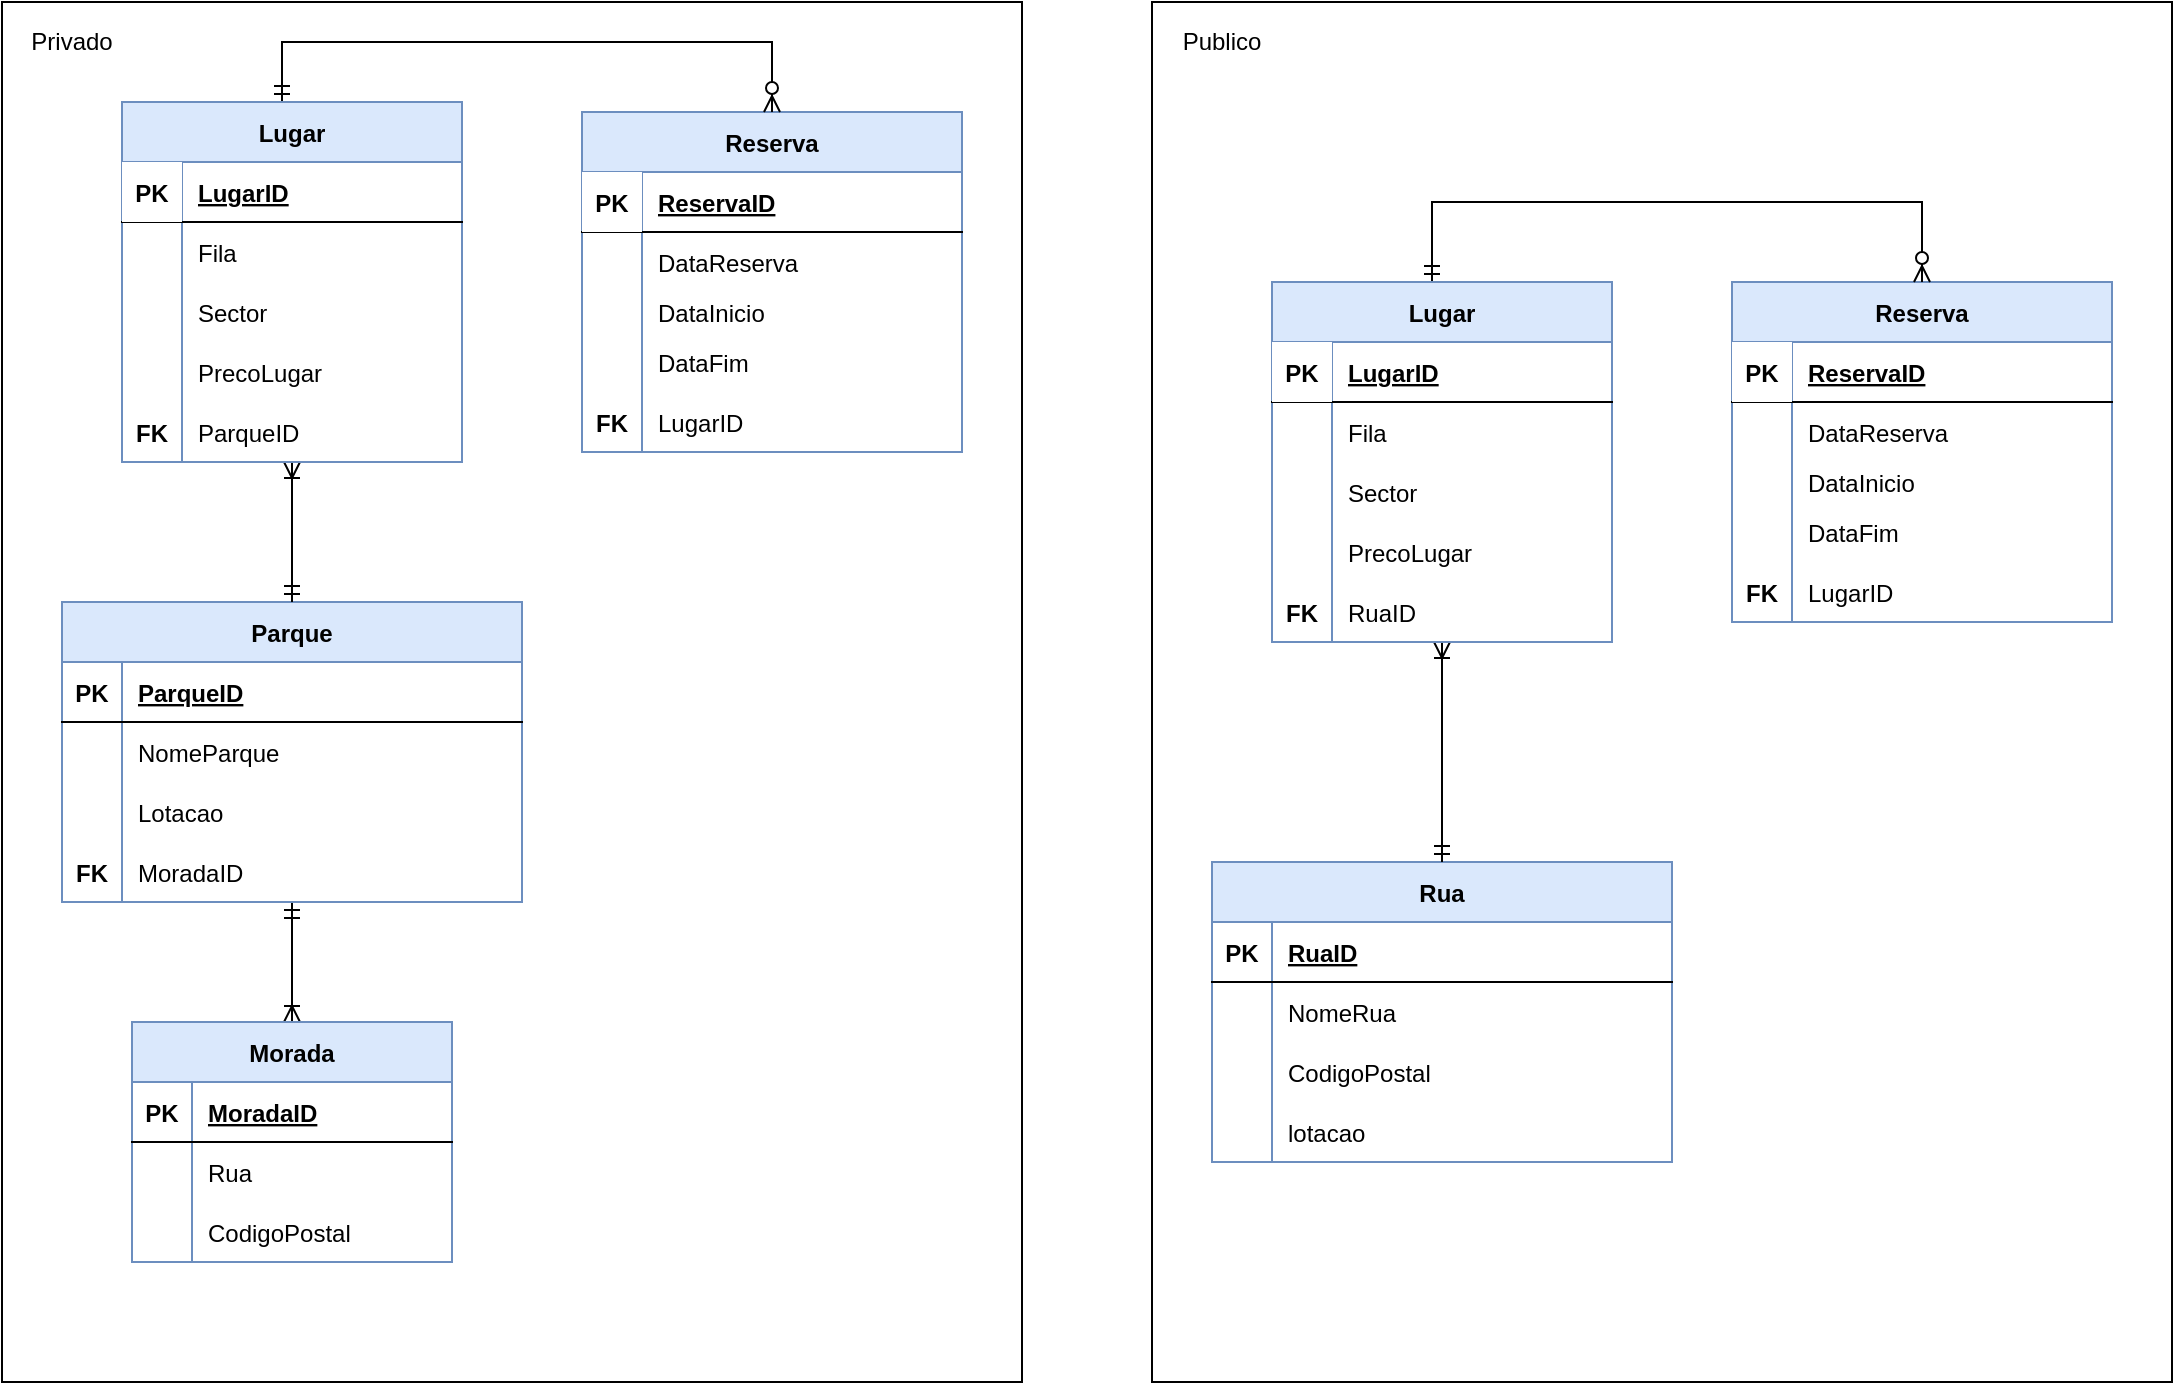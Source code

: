<mxfile version="13.9.9" type="device"><diagram id="R2lEEEUBdFMjLlhIrx00" name="Page-1"><mxGraphModel dx="1280" dy="803" grid="1" gridSize="10" guides="1" tooltips="1" connect="1" arrows="1" fold="1" page="1" pageScale="1" pageWidth="1169" pageHeight="827" math="0" shadow="0" extFonts="Permanent Marker^https://fonts.googleapis.com/css?family=Permanent+Marker"><root><mxCell id="0"/><mxCell id="1" parent="0"/><mxCell id="iZDHqDRmf-v7qkwmrPRp-1" value="" style="rounded=0;whiteSpace=wrap;html=1;" vertex="1" parent="1"><mxGeometry x="10" y="10" width="510" height="690" as="geometry"/></mxCell><mxCell id="C-vyLk0tnHw3VtMMgP7b-2" value="Reserva" style="shape=table;startSize=30;container=1;collapsible=1;childLayout=tableLayout;fixedRows=1;rowLines=0;fontStyle=1;align=center;resizeLast=1;fillColor=#dae8fc;strokeColor=#6c8ebf;" parent="1" vertex="1"><mxGeometry x="300" y="65" width="190.0" height="170" as="geometry"/></mxCell><mxCell id="C-vyLk0tnHw3VtMMgP7b-3" value="" style="shape=partialRectangle;collapsible=0;dropTarget=0;pointerEvents=0;fillColor=none;points=[[0,0.5],[1,0.5]];portConstraint=eastwest;top=0;left=0;right=0;bottom=1;" parent="C-vyLk0tnHw3VtMMgP7b-2" vertex="1"><mxGeometry y="30" width="190.0" height="30" as="geometry"/></mxCell><mxCell id="C-vyLk0tnHw3VtMMgP7b-4" value="PK" style="shape=partialRectangle;overflow=hidden;connectable=0;top=0;left=0;bottom=0;right=0;fontStyle=1;" parent="C-vyLk0tnHw3VtMMgP7b-3" vertex="1"><mxGeometry width="30" height="30" as="geometry"/></mxCell><mxCell id="C-vyLk0tnHw3VtMMgP7b-5" value="ReservaID" style="shape=partialRectangle;overflow=hidden;connectable=0;fillColor=none;top=0;left=0;bottom=0;right=0;align=left;spacingLeft=6;fontStyle=5;" parent="C-vyLk0tnHw3VtMMgP7b-3" vertex="1"><mxGeometry x="30" width="160.0" height="30" as="geometry"/></mxCell><mxCell id="5DGqNaXaLJVmH2-DQKQj-67" value="" style="shape=partialRectangle;collapsible=0;dropTarget=0;pointerEvents=0;fillColor=none;top=0;left=0;bottom=0;right=0;points=[[0,0.5],[1,0.5]];portConstraint=eastwest;" parent="C-vyLk0tnHw3VtMMgP7b-2" vertex="1"><mxGeometry y="60" width="190.0" height="30" as="geometry"/></mxCell><mxCell id="5DGqNaXaLJVmH2-DQKQj-68" value="" style="shape=partialRectangle;connectable=0;fillColor=none;top=0;left=0;bottom=0;right=0;editable=1;overflow=hidden;" parent="5DGqNaXaLJVmH2-DQKQj-67" vertex="1"><mxGeometry width="30" height="30" as="geometry"/></mxCell><mxCell id="5DGqNaXaLJVmH2-DQKQj-69" value="DataReserva" style="shape=partialRectangle;connectable=0;fillColor=none;top=0;left=0;bottom=0;right=0;align=left;spacingLeft=6;overflow=hidden;" parent="5DGqNaXaLJVmH2-DQKQj-67" vertex="1"><mxGeometry x="30" width="160.0" height="30" as="geometry"/></mxCell><mxCell id="X6rjlb1_xEV-pPNUzTjB-77" value="" style="shape=partialRectangle;collapsible=0;dropTarget=0;pointerEvents=0;fillColor=none;top=0;left=0;bottom=0;right=0;points=[[0,0.5],[1,0.5]];portConstraint=eastwest;" parent="C-vyLk0tnHw3VtMMgP7b-2" vertex="1"><mxGeometry y="90" width="190.0" height="20" as="geometry"/></mxCell><mxCell id="X6rjlb1_xEV-pPNUzTjB-78" value="" style="shape=partialRectangle;connectable=0;fillColor=none;top=0;left=0;bottom=0;right=0;editable=1;overflow=hidden;" parent="X6rjlb1_xEV-pPNUzTjB-77" vertex="1"><mxGeometry width="30" height="20" as="geometry"/></mxCell><mxCell id="X6rjlb1_xEV-pPNUzTjB-79" value="DataInicio" style="shape=partialRectangle;connectable=0;fillColor=none;top=0;left=0;bottom=0;right=0;align=left;spacingLeft=6;overflow=hidden;" parent="X6rjlb1_xEV-pPNUzTjB-77" vertex="1"><mxGeometry x="30" width="160.0" height="20" as="geometry"/></mxCell><mxCell id="5DGqNaXaLJVmH2-DQKQj-35" value="" style="shape=partialRectangle;collapsible=0;dropTarget=0;pointerEvents=0;fillColor=none;top=0;left=0;bottom=0;right=0;points=[[0,0.5],[1,0.5]];portConstraint=eastwest;" parent="C-vyLk0tnHw3VtMMgP7b-2" vertex="1"><mxGeometry y="110" width="190.0" height="30" as="geometry"/></mxCell><mxCell id="5DGqNaXaLJVmH2-DQKQj-36" value="" style="shape=partialRectangle;connectable=0;fillColor=none;top=0;left=0;bottom=0;right=0;editable=1;overflow=hidden;" parent="5DGqNaXaLJVmH2-DQKQj-35" vertex="1"><mxGeometry width="30" height="30" as="geometry"/></mxCell><mxCell id="5DGqNaXaLJVmH2-DQKQj-37" value="DataFim" style="shape=partialRectangle;connectable=0;fillColor=none;top=0;left=0;bottom=0;right=0;align=left;spacingLeft=6;overflow=hidden;" parent="5DGqNaXaLJVmH2-DQKQj-35" vertex="1"><mxGeometry x="30" width="160.0" height="30" as="geometry"/></mxCell><mxCell id="X6rjlb1_xEV-pPNUzTjB-43" value="" style="shape=partialRectangle;collapsible=0;dropTarget=0;pointerEvents=0;fillColor=none;top=0;left=0;bottom=0;right=0;points=[[0,0.5],[1,0.5]];portConstraint=eastwest;" parent="C-vyLk0tnHw3VtMMgP7b-2" vertex="1"><mxGeometry y="140" width="190.0" height="30" as="geometry"/></mxCell><mxCell id="X6rjlb1_xEV-pPNUzTjB-44" value="FK" style="shape=partialRectangle;connectable=0;fillColor=none;top=0;left=0;bottom=0;right=0;fontStyle=1;overflow=hidden;" parent="X6rjlb1_xEV-pPNUzTjB-43" vertex="1"><mxGeometry width="30" height="30" as="geometry"/></mxCell><mxCell id="X6rjlb1_xEV-pPNUzTjB-45" value="LugarID" style="shape=partialRectangle;connectable=0;fillColor=none;top=0;left=0;bottom=0;right=0;align=left;spacingLeft=6;fontStyle=0;overflow=hidden;" parent="X6rjlb1_xEV-pPNUzTjB-43" vertex="1"><mxGeometry x="30" width="160.0" height="30" as="geometry"/></mxCell><mxCell id="RGVCDFlwUpY9LDRMcrIo-4" style="edgeStyle=orthogonalEdgeStyle;rounded=0;orthogonalLoop=1;jettySize=auto;html=1;startArrow=ERmandOne;startFill=0;endArrow=ERoneToMany;endFill=0;" parent="1" source="C-vyLk0tnHw3VtMMgP7b-13" target="eAo-pjNL4jUqpqGXnx3b-1" edge="1"><mxGeometry relative="1" as="geometry"/></mxCell><mxCell id="C-vyLk0tnHw3VtMMgP7b-13" value="Parque" style="shape=table;startSize=30;container=1;collapsible=1;childLayout=tableLayout;fixedRows=1;rowLines=0;fontStyle=1;align=center;resizeLast=1;fillColor=#dae8fc;strokeColor=#6c8ebf;" parent="1" vertex="1"><mxGeometry x="40" y="310" width="230" height="150" as="geometry"/></mxCell><mxCell id="C-vyLk0tnHw3VtMMgP7b-14" value="" style="shape=partialRectangle;collapsible=0;dropTarget=0;pointerEvents=0;fillColor=none;points=[[0,0.5],[1,0.5]];portConstraint=eastwest;top=0;left=0;right=0;bottom=1;" parent="C-vyLk0tnHw3VtMMgP7b-13" vertex="1"><mxGeometry y="30" width="230" height="30" as="geometry"/></mxCell><mxCell id="C-vyLk0tnHw3VtMMgP7b-15" value="PK" style="shape=partialRectangle;overflow=hidden;connectable=0;fillColor=none;top=0;left=0;bottom=0;right=0;fontStyle=1;" parent="C-vyLk0tnHw3VtMMgP7b-14" vertex="1"><mxGeometry width="30" height="30" as="geometry"/></mxCell><mxCell id="C-vyLk0tnHw3VtMMgP7b-16" value="ParqueID" style="shape=partialRectangle;overflow=hidden;connectable=0;fillColor=none;top=0;left=0;bottom=0;right=0;align=left;spacingLeft=6;fontStyle=5;" parent="C-vyLk0tnHw3VtMMgP7b-14" vertex="1"><mxGeometry x="30" width="200" height="30" as="geometry"/></mxCell><mxCell id="5DGqNaXaLJVmH2-DQKQj-21" value="" style="shape=partialRectangle;collapsible=0;dropTarget=0;pointerEvents=0;fillColor=none;top=0;left=0;bottom=0;right=0;points=[[0,0.5],[1,0.5]];portConstraint=eastwest;" parent="C-vyLk0tnHw3VtMMgP7b-13" vertex="1"><mxGeometry y="60" width="230" height="30" as="geometry"/></mxCell><mxCell id="5DGqNaXaLJVmH2-DQKQj-22" value="" style="shape=partialRectangle;connectable=0;fillColor=none;top=0;left=0;bottom=0;right=0;editable=1;overflow=hidden;" parent="5DGqNaXaLJVmH2-DQKQj-21" vertex="1"><mxGeometry width="30" height="30" as="geometry"/></mxCell><mxCell id="5DGqNaXaLJVmH2-DQKQj-23" value="NomeParque" style="shape=partialRectangle;connectable=0;fillColor=none;top=0;left=0;bottom=0;right=0;align=left;spacingLeft=6;overflow=hidden;" parent="5DGqNaXaLJVmH2-DQKQj-21" vertex="1"><mxGeometry x="30" width="200" height="30" as="geometry"/></mxCell><mxCell id="5DGqNaXaLJVmH2-DQKQj-93" value="" style="shape=partialRectangle;collapsible=0;dropTarget=0;pointerEvents=0;fillColor=none;top=0;left=0;bottom=0;right=0;points=[[0,0.5],[1,0.5]];portConstraint=eastwest;" parent="C-vyLk0tnHw3VtMMgP7b-13" vertex="1"><mxGeometry y="90" width="230" height="30" as="geometry"/></mxCell><mxCell id="5DGqNaXaLJVmH2-DQKQj-94" value="" style="shape=partialRectangle;connectable=0;fillColor=none;top=0;left=0;bottom=0;right=0;fontStyle=1;overflow=hidden;" parent="5DGqNaXaLJVmH2-DQKQj-93" vertex="1"><mxGeometry width="30" height="30" as="geometry"/></mxCell><mxCell id="5DGqNaXaLJVmH2-DQKQj-95" value="Lotacao" style="shape=partialRectangle;connectable=0;fillColor=none;top=0;left=0;bottom=0;right=0;align=left;spacingLeft=6;fontStyle=0;overflow=hidden;" parent="5DGqNaXaLJVmH2-DQKQj-93" vertex="1"><mxGeometry x="30" width="200" height="30" as="geometry"/></mxCell><mxCell id="5DGqNaXaLJVmH2-DQKQj-15" value="" style="shape=partialRectangle;collapsible=0;dropTarget=0;pointerEvents=0;fillColor=none;top=0;left=0;bottom=0;right=0;points=[[0,0.5],[1,0.5]];portConstraint=eastwest;" parent="C-vyLk0tnHw3VtMMgP7b-13" vertex="1"><mxGeometry y="120" width="230" height="30" as="geometry"/></mxCell><mxCell id="5DGqNaXaLJVmH2-DQKQj-16" value="FK" style="shape=partialRectangle;connectable=0;fillColor=none;top=0;left=0;bottom=0;right=0;fontStyle=1;overflow=hidden;" parent="5DGqNaXaLJVmH2-DQKQj-15" vertex="1"><mxGeometry width="30" height="30" as="geometry"/></mxCell><mxCell id="5DGqNaXaLJVmH2-DQKQj-17" value="MoradaID" style="shape=partialRectangle;connectable=0;fillColor=none;top=0;left=0;bottom=0;right=0;align=left;spacingLeft=6;fontStyle=0;overflow=hidden;" parent="5DGqNaXaLJVmH2-DQKQj-15" vertex="1"><mxGeometry x="30" width="200" height="30" as="geometry"/></mxCell><mxCell id="RGVCDFlwUpY9LDRMcrIo-1" style="edgeStyle=orthogonalEdgeStyle;rounded=0;orthogonalLoop=1;jettySize=auto;html=1;startArrow=ERoneToMany;startFill=0;endArrow=ERmandOne;endFill=0;" parent="1" source="C-vyLk0tnHw3VtMMgP7b-23" target="C-vyLk0tnHw3VtMMgP7b-13" edge="1"><mxGeometry relative="1" as="geometry"/></mxCell><mxCell id="RGVCDFlwUpY9LDRMcrIo-18" style="edgeStyle=orthogonalEdgeStyle;rounded=0;orthogonalLoop=1;jettySize=auto;html=1;entryX=0.5;entryY=0;entryDx=0;entryDy=0;startArrow=ERmandOne;startFill=0;endArrow=ERzeroToMany;endFill=1;" parent="1" source="C-vyLk0tnHw3VtMMgP7b-23" target="C-vyLk0tnHw3VtMMgP7b-2" edge="1"><mxGeometry relative="1" as="geometry"><Array as="points"><mxPoint x="150" y="30"/><mxPoint x="395" y="30"/></Array></mxGeometry></mxCell><mxCell id="C-vyLk0tnHw3VtMMgP7b-23" value="Lugar" style="shape=table;startSize=30;container=1;collapsible=1;childLayout=tableLayout;fixedRows=1;rowLines=0;fontStyle=1;align=center;resizeLast=1;fillColor=#dae8fc;strokeColor=#6c8ebf;" parent="1" vertex="1"><mxGeometry x="70" y="60" width="170" height="180" as="geometry"/></mxCell><mxCell id="C-vyLk0tnHw3VtMMgP7b-24" value="" style="shape=partialRectangle;collapsible=0;dropTarget=0;pointerEvents=0;fillColor=none;points=[[0,0.5],[1,0.5]];portConstraint=eastwest;top=0;left=0;right=0;bottom=1;" parent="C-vyLk0tnHw3VtMMgP7b-23" vertex="1"><mxGeometry y="30" width="170" height="30" as="geometry"/></mxCell><mxCell id="C-vyLk0tnHw3VtMMgP7b-25" value="PK" style="shape=partialRectangle;overflow=hidden;connectable=0;top=0;left=0;bottom=0;right=0;fontStyle=1;" parent="C-vyLk0tnHw3VtMMgP7b-24" vertex="1"><mxGeometry width="30" height="30" as="geometry"/></mxCell><mxCell id="C-vyLk0tnHw3VtMMgP7b-26" value="LugarID" style="shape=partialRectangle;overflow=hidden;connectable=0;fillColor=none;top=0;left=0;bottom=0;right=0;align=left;spacingLeft=6;fontStyle=5;" parent="C-vyLk0tnHw3VtMMgP7b-24" vertex="1"><mxGeometry x="30" width="140" height="30" as="geometry"/></mxCell><mxCell id="C-vyLk0tnHw3VtMMgP7b-27" value="" style="shape=partialRectangle;collapsible=0;dropTarget=0;pointerEvents=0;fillColor=none;points=[[0,0.5],[1,0.5]];portConstraint=eastwest;top=0;left=0;right=0;bottom=0;" parent="C-vyLk0tnHw3VtMMgP7b-23" vertex="1"><mxGeometry y="60" width="170" height="30" as="geometry"/></mxCell><mxCell id="C-vyLk0tnHw3VtMMgP7b-28" value="" style="shape=partialRectangle;overflow=hidden;connectable=0;fillColor=none;top=0;left=0;bottom=0;right=0;" parent="C-vyLk0tnHw3VtMMgP7b-27" vertex="1"><mxGeometry width="30" height="30" as="geometry"/></mxCell><mxCell id="C-vyLk0tnHw3VtMMgP7b-29" value="Fila" style="shape=partialRectangle;overflow=hidden;connectable=0;fillColor=none;top=0;left=0;bottom=0;right=0;align=left;spacingLeft=6;" parent="C-vyLk0tnHw3VtMMgP7b-27" vertex="1"><mxGeometry x="30" width="140" height="30" as="geometry"/></mxCell><mxCell id="ItJQU1JmfkR8kFIghyEQ-9" value="" style="shape=partialRectangle;collapsible=0;dropTarget=0;pointerEvents=0;fillColor=none;top=0;left=0;bottom=0;right=0;points=[[0,0.5],[1,0.5]];portConstraint=eastwest;" parent="C-vyLk0tnHw3VtMMgP7b-23" vertex="1"><mxGeometry y="90" width="170" height="30" as="geometry"/></mxCell><mxCell id="ItJQU1JmfkR8kFIghyEQ-10" value="" style="shape=partialRectangle;connectable=0;fillColor=none;top=0;left=0;bottom=0;right=0;editable=1;overflow=hidden;" parent="ItJQU1JmfkR8kFIghyEQ-9" vertex="1"><mxGeometry width="30" height="30" as="geometry"/></mxCell><mxCell id="ItJQU1JmfkR8kFIghyEQ-11" value="Sector" style="shape=partialRectangle;connectable=0;fillColor=none;top=0;left=0;bottom=0;right=0;align=left;spacingLeft=6;overflow=hidden;" parent="ItJQU1JmfkR8kFIghyEQ-9" vertex="1"><mxGeometry x="30" width="140" height="30" as="geometry"/></mxCell><mxCell id="ItJQU1JmfkR8kFIghyEQ-36" value="" style="shape=partialRectangle;collapsible=0;dropTarget=0;pointerEvents=0;fillColor=none;top=0;left=0;bottom=0;right=0;points=[[0,0.5],[1,0.5]];portConstraint=eastwest;" parent="C-vyLk0tnHw3VtMMgP7b-23" vertex="1"><mxGeometry y="120" width="170" height="30" as="geometry"/></mxCell><mxCell id="ItJQU1JmfkR8kFIghyEQ-37" value="" style="shape=partialRectangle;connectable=0;fillColor=none;top=0;left=0;bottom=0;right=0;editable=1;overflow=hidden;" parent="ItJQU1JmfkR8kFIghyEQ-36" vertex="1"><mxGeometry width="30" height="30" as="geometry"/></mxCell><mxCell id="ItJQU1JmfkR8kFIghyEQ-38" value="PrecoLugar" style="shape=partialRectangle;connectable=0;fillColor=none;top=0;left=0;bottom=0;right=0;align=left;spacingLeft=6;overflow=hidden;" parent="ItJQU1JmfkR8kFIghyEQ-36" vertex="1"><mxGeometry x="30" width="140" height="30" as="geometry"/></mxCell><mxCell id="X6rjlb1_xEV-pPNUzTjB-40" value="" style="shape=partialRectangle;collapsible=0;dropTarget=0;pointerEvents=0;fillColor=none;top=0;left=0;bottom=0;right=0;points=[[0,0.5],[1,0.5]];portConstraint=eastwest;" parent="C-vyLk0tnHw3VtMMgP7b-23" vertex="1"><mxGeometry y="150" width="170" height="30" as="geometry"/></mxCell><mxCell id="X6rjlb1_xEV-pPNUzTjB-41" value="FK" style="shape=partialRectangle;connectable=0;fillColor=none;top=0;left=0;bottom=0;right=0;fontStyle=1;overflow=hidden;" parent="X6rjlb1_xEV-pPNUzTjB-40" vertex="1"><mxGeometry width="30" height="30" as="geometry"/></mxCell><mxCell id="X6rjlb1_xEV-pPNUzTjB-42" value="ParqueID" style="shape=partialRectangle;connectable=0;fillColor=none;top=0;left=0;bottom=0;right=0;align=left;spacingLeft=6;fontStyle=0;overflow=hidden;" parent="X6rjlb1_xEV-pPNUzTjB-40" vertex="1"><mxGeometry x="30" width="140" height="30" as="geometry"/></mxCell><mxCell id="eAo-pjNL4jUqpqGXnx3b-1" value="Morada" style="shape=table;startSize=30;container=1;collapsible=1;childLayout=tableLayout;fixedRows=1;rowLines=0;fontStyle=1;align=center;resizeLast=1;fillColor=#dae8fc;strokeColor=#6c8ebf;" parent="1" vertex="1"><mxGeometry x="75" y="520" width="160" height="120" as="geometry"/></mxCell><mxCell id="eAo-pjNL4jUqpqGXnx3b-2" value="" style="shape=partialRectangle;collapsible=0;dropTarget=0;pointerEvents=0;fillColor=none;points=[[0,0.5],[1,0.5]];portConstraint=eastwest;top=0;left=0;right=0;bottom=1;" parent="eAo-pjNL4jUqpqGXnx3b-1" vertex="1"><mxGeometry y="30" width="160" height="30" as="geometry"/></mxCell><mxCell id="eAo-pjNL4jUqpqGXnx3b-3" value="PK" style="shape=partialRectangle;overflow=hidden;connectable=0;fillColor=none;top=0;left=0;bottom=0;right=0;fontStyle=1;" parent="eAo-pjNL4jUqpqGXnx3b-2" vertex="1"><mxGeometry width="30" height="30" as="geometry"/></mxCell><mxCell id="eAo-pjNL4jUqpqGXnx3b-4" value="MoradaID" style="shape=partialRectangle;overflow=hidden;connectable=0;fillColor=none;top=0;left=0;bottom=0;right=0;align=left;spacingLeft=6;fontStyle=5;" parent="eAo-pjNL4jUqpqGXnx3b-2" vertex="1"><mxGeometry x="30" width="130" height="30" as="geometry"/></mxCell><mxCell id="X6rjlb1_xEV-pPNUzTjB-49" value="" style="shape=partialRectangle;collapsible=0;dropTarget=0;pointerEvents=0;fillColor=none;top=0;left=0;bottom=0;right=0;points=[[0,0.5],[1,0.5]];portConstraint=eastwest;" parent="eAo-pjNL4jUqpqGXnx3b-1" vertex="1"><mxGeometry y="60" width="160" height="30" as="geometry"/></mxCell><mxCell id="X6rjlb1_xEV-pPNUzTjB-50" value="" style="shape=partialRectangle;connectable=0;fillColor=none;top=0;left=0;bottom=0;right=0;editable=1;overflow=hidden;" parent="X6rjlb1_xEV-pPNUzTjB-49" vertex="1"><mxGeometry width="30" height="30" as="geometry"/></mxCell><mxCell id="X6rjlb1_xEV-pPNUzTjB-51" value="Rua" style="shape=partialRectangle;connectable=0;fillColor=none;top=0;left=0;bottom=0;right=0;align=left;spacingLeft=6;overflow=hidden;" parent="X6rjlb1_xEV-pPNUzTjB-49" vertex="1"><mxGeometry x="30" width="130" height="30" as="geometry"/></mxCell><mxCell id="X6rjlb1_xEV-pPNUzTjB-52" value="" style="shape=partialRectangle;collapsible=0;dropTarget=0;pointerEvents=0;fillColor=none;top=0;left=0;bottom=0;right=0;points=[[0,0.5],[1,0.5]];portConstraint=eastwest;" parent="eAo-pjNL4jUqpqGXnx3b-1" vertex="1"><mxGeometry y="90" width="160" height="30" as="geometry"/></mxCell><mxCell id="X6rjlb1_xEV-pPNUzTjB-53" value="" style="shape=partialRectangle;connectable=0;fillColor=none;top=0;left=0;bottom=0;right=0;editable=1;overflow=hidden;" parent="X6rjlb1_xEV-pPNUzTjB-52" vertex="1"><mxGeometry width="30" height="30" as="geometry"/></mxCell><mxCell id="X6rjlb1_xEV-pPNUzTjB-54" value="CodigoPostal" style="shape=partialRectangle;connectable=0;fillColor=none;top=0;left=0;bottom=0;right=0;align=left;spacingLeft=6;overflow=hidden;" parent="X6rjlb1_xEV-pPNUzTjB-52" vertex="1"><mxGeometry x="30" width="130" height="30" as="geometry"/></mxCell><mxCell id="iZDHqDRmf-v7qkwmrPRp-2" value="Privado" style="text;html=1;strokeColor=none;fillColor=none;align=center;verticalAlign=middle;whiteSpace=wrap;rounded=0;" vertex="1" parent="1"><mxGeometry x="20" y="20" width="50" height="20" as="geometry"/></mxCell><mxCell id="iZDHqDRmf-v7qkwmrPRp-3" value="" style="rounded=0;whiteSpace=wrap;html=1;" vertex="1" parent="1"><mxGeometry x="585" y="10" width="510" height="690" as="geometry"/></mxCell><mxCell id="iZDHqDRmf-v7qkwmrPRp-4" value="Reserva" style="shape=table;startSize=30;container=1;collapsible=1;childLayout=tableLayout;fixedRows=1;rowLines=0;fontStyle=1;align=center;resizeLast=1;fillColor=#dae8fc;strokeColor=#6c8ebf;" vertex="1" parent="1"><mxGeometry x="875" y="150" width="190.0" height="170" as="geometry"/></mxCell><mxCell id="iZDHqDRmf-v7qkwmrPRp-5" value="" style="shape=partialRectangle;collapsible=0;dropTarget=0;pointerEvents=0;fillColor=none;points=[[0,0.5],[1,0.5]];portConstraint=eastwest;top=0;left=0;right=0;bottom=1;" vertex="1" parent="iZDHqDRmf-v7qkwmrPRp-4"><mxGeometry y="30" width="190.0" height="30" as="geometry"/></mxCell><mxCell id="iZDHqDRmf-v7qkwmrPRp-6" value="PK" style="shape=partialRectangle;overflow=hidden;connectable=0;top=0;left=0;bottom=0;right=0;fontStyle=1;" vertex="1" parent="iZDHqDRmf-v7qkwmrPRp-5"><mxGeometry width="30" height="30" as="geometry"/></mxCell><mxCell id="iZDHqDRmf-v7qkwmrPRp-7" value="ReservaID" style="shape=partialRectangle;overflow=hidden;connectable=0;fillColor=none;top=0;left=0;bottom=0;right=0;align=left;spacingLeft=6;fontStyle=5;" vertex="1" parent="iZDHqDRmf-v7qkwmrPRp-5"><mxGeometry x="30" width="160.0" height="30" as="geometry"/></mxCell><mxCell id="iZDHqDRmf-v7qkwmrPRp-8" value="" style="shape=partialRectangle;collapsible=0;dropTarget=0;pointerEvents=0;fillColor=none;top=0;left=0;bottom=0;right=0;points=[[0,0.5],[1,0.5]];portConstraint=eastwest;" vertex="1" parent="iZDHqDRmf-v7qkwmrPRp-4"><mxGeometry y="60" width="190.0" height="30" as="geometry"/></mxCell><mxCell id="iZDHqDRmf-v7qkwmrPRp-9" value="" style="shape=partialRectangle;connectable=0;fillColor=none;top=0;left=0;bottom=0;right=0;editable=1;overflow=hidden;" vertex="1" parent="iZDHqDRmf-v7qkwmrPRp-8"><mxGeometry width="30" height="30" as="geometry"/></mxCell><mxCell id="iZDHqDRmf-v7qkwmrPRp-10" value="DataReserva" style="shape=partialRectangle;connectable=0;fillColor=none;top=0;left=0;bottom=0;right=0;align=left;spacingLeft=6;overflow=hidden;" vertex="1" parent="iZDHqDRmf-v7qkwmrPRp-8"><mxGeometry x="30" width="160.0" height="30" as="geometry"/></mxCell><mxCell id="iZDHqDRmf-v7qkwmrPRp-11" value="" style="shape=partialRectangle;collapsible=0;dropTarget=0;pointerEvents=0;fillColor=none;top=0;left=0;bottom=0;right=0;points=[[0,0.5],[1,0.5]];portConstraint=eastwest;" vertex="1" parent="iZDHqDRmf-v7qkwmrPRp-4"><mxGeometry y="90" width="190.0" height="20" as="geometry"/></mxCell><mxCell id="iZDHqDRmf-v7qkwmrPRp-12" value="" style="shape=partialRectangle;connectable=0;fillColor=none;top=0;left=0;bottom=0;right=0;editable=1;overflow=hidden;" vertex="1" parent="iZDHqDRmf-v7qkwmrPRp-11"><mxGeometry width="30" height="20" as="geometry"/></mxCell><mxCell id="iZDHqDRmf-v7qkwmrPRp-13" value="DataInicio" style="shape=partialRectangle;connectable=0;fillColor=none;top=0;left=0;bottom=0;right=0;align=left;spacingLeft=6;overflow=hidden;" vertex="1" parent="iZDHqDRmf-v7qkwmrPRp-11"><mxGeometry x="30" width="160.0" height="20" as="geometry"/></mxCell><mxCell id="iZDHqDRmf-v7qkwmrPRp-14" value="" style="shape=partialRectangle;collapsible=0;dropTarget=0;pointerEvents=0;fillColor=none;top=0;left=0;bottom=0;right=0;points=[[0,0.5],[1,0.5]];portConstraint=eastwest;" vertex="1" parent="iZDHqDRmf-v7qkwmrPRp-4"><mxGeometry y="110" width="190.0" height="30" as="geometry"/></mxCell><mxCell id="iZDHqDRmf-v7qkwmrPRp-15" value="" style="shape=partialRectangle;connectable=0;fillColor=none;top=0;left=0;bottom=0;right=0;editable=1;overflow=hidden;" vertex="1" parent="iZDHqDRmf-v7qkwmrPRp-14"><mxGeometry width="30" height="30" as="geometry"/></mxCell><mxCell id="iZDHqDRmf-v7qkwmrPRp-16" value="DataFim" style="shape=partialRectangle;connectable=0;fillColor=none;top=0;left=0;bottom=0;right=0;align=left;spacingLeft=6;overflow=hidden;" vertex="1" parent="iZDHqDRmf-v7qkwmrPRp-14"><mxGeometry x="30" width="160.0" height="30" as="geometry"/></mxCell><mxCell id="iZDHqDRmf-v7qkwmrPRp-17" value="" style="shape=partialRectangle;collapsible=0;dropTarget=0;pointerEvents=0;fillColor=none;top=0;left=0;bottom=0;right=0;points=[[0,0.5],[1,0.5]];portConstraint=eastwest;" vertex="1" parent="iZDHqDRmf-v7qkwmrPRp-4"><mxGeometry y="140" width="190.0" height="30" as="geometry"/></mxCell><mxCell id="iZDHqDRmf-v7qkwmrPRp-18" value="FK" style="shape=partialRectangle;connectable=0;fillColor=none;top=0;left=0;bottom=0;right=0;fontStyle=1;overflow=hidden;" vertex="1" parent="iZDHqDRmf-v7qkwmrPRp-17"><mxGeometry width="30" height="30" as="geometry"/></mxCell><mxCell id="iZDHqDRmf-v7qkwmrPRp-19" value="LugarID" style="shape=partialRectangle;connectable=0;fillColor=none;top=0;left=0;bottom=0;right=0;align=left;spacingLeft=6;fontStyle=0;overflow=hidden;" vertex="1" parent="iZDHqDRmf-v7qkwmrPRp-17"><mxGeometry x="30" width="160.0" height="30" as="geometry"/></mxCell><mxCell id="iZDHqDRmf-v7qkwmrPRp-21" value="Rua" style="shape=table;startSize=30;container=1;collapsible=1;childLayout=tableLayout;fixedRows=1;rowLines=0;fontStyle=1;align=center;resizeLast=1;fillColor=#dae8fc;strokeColor=#6c8ebf;" vertex="1" parent="1"><mxGeometry x="615" y="440" width="230" height="150" as="geometry"/></mxCell><mxCell id="iZDHqDRmf-v7qkwmrPRp-22" value="" style="shape=partialRectangle;collapsible=0;dropTarget=0;pointerEvents=0;fillColor=none;points=[[0,0.5],[1,0.5]];portConstraint=eastwest;top=0;left=0;right=0;bottom=1;" vertex="1" parent="iZDHqDRmf-v7qkwmrPRp-21"><mxGeometry y="30" width="230" height="30" as="geometry"/></mxCell><mxCell id="iZDHqDRmf-v7qkwmrPRp-23" value="PK" style="shape=partialRectangle;overflow=hidden;connectable=0;fillColor=none;top=0;left=0;bottom=0;right=0;fontStyle=1;" vertex="1" parent="iZDHqDRmf-v7qkwmrPRp-22"><mxGeometry width="30" height="30" as="geometry"/></mxCell><mxCell id="iZDHqDRmf-v7qkwmrPRp-24" value="RuaID" style="shape=partialRectangle;overflow=hidden;connectable=0;fillColor=none;top=0;left=0;bottom=0;right=0;align=left;spacingLeft=6;fontStyle=5;" vertex="1" parent="iZDHqDRmf-v7qkwmrPRp-22"><mxGeometry x="30" width="200" height="30" as="geometry"/></mxCell><mxCell id="iZDHqDRmf-v7qkwmrPRp-25" value="" style="shape=partialRectangle;collapsible=0;dropTarget=0;pointerEvents=0;fillColor=none;top=0;left=0;bottom=0;right=0;points=[[0,0.5],[1,0.5]];portConstraint=eastwest;" vertex="1" parent="iZDHqDRmf-v7qkwmrPRp-21"><mxGeometry y="60" width="230" height="30" as="geometry"/></mxCell><mxCell id="iZDHqDRmf-v7qkwmrPRp-26" value="" style="shape=partialRectangle;connectable=0;fillColor=none;top=0;left=0;bottom=0;right=0;editable=1;overflow=hidden;" vertex="1" parent="iZDHqDRmf-v7qkwmrPRp-25"><mxGeometry width="30" height="30" as="geometry"/></mxCell><mxCell id="iZDHqDRmf-v7qkwmrPRp-27" value="NomeRua" style="shape=partialRectangle;connectable=0;fillColor=none;top=0;left=0;bottom=0;right=0;align=left;spacingLeft=6;overflow=hidden;" vertex="1" parent="iZDHqDRmf-v7qkwmrPRp-25"><mxGeometry x="30" width="200" height="30" as="geometry"/></mxCell><mxCell id="iZDHqDRmf-v7qkwmrPRp-28" value="" style="shape=partialRectangle;collapsible=0;dropTarget=0;pointerEvents=0;fillColor=none;top=0;left=0;bottom=0;right=0;points=[[0,0.5],[1,0.5]];portConstraint=eastwest;" vertex="1" parent="iZDHqDRmf-v7qkwmrPRp-21"><mxGeometry y="90" width="230" height="30" as="geometry"/></mxCell><mxCell id="iZDHqDRmf-v7qkwmrPRp-29" value="" style="shape=partialRectangle;connectable=0;fillColor=none;top=0;left=0;bottom=0;right=0;fontStyle=1;overflow=hidden;" vertex="1" parent="iZDHqDRmf-v7qkwmrPRp-28"><mxGeometry width="30" height="30" as="geometry"/></mxCell><mxCell id="iZDHqDRmf-v7qkwmrPRp-30" value="CodigoPostal" style="shape=partialRectangle;connectable=0;fillColor=none;top=0;left=0;bottom=0;right=0;align=left;spacingLeft=6;fontStyle=0;overflow=hidden;" vertex="1" parent="iZDHqDRmf-v7qkwmrPRp-28"><mxGeometry x="30" width="200" height="30" as="geometry"/></mxCell><mxCell id="iZDHqDRmf-v7qkwmrPRp-31" value="" style="shape=partialRectangle;collapsible=0;dropTarget=0;pointerEvents=0;fillColor=none;top=0;left=0;bottom=0;right=0;points=[[0,0.5],[1,0.5]];portConstraint=eastwest;" vertex="1" parent="iZDHqDRmf-v7qkwmrPRp-21"><mxGeometry y="120" width="230" height="30" as="geometry"/></mxCell><mxCell id="iZDHqDRmf-v7qkwmrPRp-32" value="" style="shape=partialRectangle;connectable=0;fillColor=none;top=0;left=0;bottom=0;right=0;fontStyle=1;overflow=hidden;" vertex="1" parent="iZDHqDRmf-v7qkwmrPRp-31"><mxGeometry width="30" height="30" as="geometry"/></mxCell><mxCell id="iZDHqDRmf-v7qkwmrPRp-33" value="lotacao" style="shape=partialRectangle;connectable=0;fillColor=none;top=0;left=0;bottom=0;right=0;align=left;spacingLeft=6;fontStyle=0;overflow=hidden;" vertex="1" parent="iZDHqDRmf-v7qkwmrPRp-31"><mxGeometry x="30" width="200" height="30" as="geometry"/></mxCell><mxCell id="iZDHqDRmf-v7qkwmrPRp-34" style="edgeStyle=orthogonalEdgeStyle;rounded=0;orthogonalLoop=1;jettySize=auto;html=1;startArrow=ERoneToMany;startFill=0;endArrow=ERmandOne;endFill=0;" edge="1" parent="1" source="iZDHqDRmf-v7qkwmrPRp-36" target="iZDHqDRmf-v7qkwmrPRp-21"><mxGeometry relative="1" as="geometry"/></mxCell><mxCell id="iZDHqDRmf-v7qkwmrPRp-35" style="edgeStyle=orthogonalEdgeStyle;rounded=0;orthogonalLoop=1;jettySize=auto;html=1;entryX=0.5;entryY=0;entryDx=0;entryDy=0;startArrow=ERmandOne;startFill=0;endArrow=ERzeroToMany;endFill=1;" edge="1" parent="1" source="iZDHqDRmf-v7qkwmrPRp-36" target="iZDHqDRmf-v7qkwmrPRp-4"><mxGeometry relative="1" as="geometry"><Array as="points"><mxPoint x="725" y="110"/><mxPoint x="970" y="110"/></Array></mxGeometry></mxCell><mxCell id="iZDHqDRmf-v7qkwmrPRp-36" value="Lugar" style="shape=table;startSize=30;container=1;collapsible=1;childLayout=tableLayout;fixedRows=1;rowLines=0;fontStyle=1;align=center;resizeLast=1;fillColor=#dae8fc;strokeColor=#6c8ebf;" vertex="1" parent="1"><mxGeometry x="645" y="150" width="170" height="180" as="geometry"/></mxCell><mxCell id="iZDHqDRmf-v7qkwmrPRp-37" value="" style="shape=partialRectangle;collapsible=0;dropTarget=0;pointerEvents=0;fillColor=none;points=[[0,0.5],[1,0.5]];portConstraint=eastwest;top=0;left=0;right=0;bottom=1;" vertex="1" parent="iZDHqDRmf-v7qkwmrPRp-36"><mxGeometry y="30" width="170" height="30" as="geometry"/></mxCell><mxCell id="iZDHqDRmf-v7qkwmrPRp-38" value="PK" style="shape=partialRectangle;overflow=hidden;connectable=0;top=0;left=0;bottom=0;right=0;fontStyle=1;" vertex="1" parent="iZDHqDRmf-v7qkwmrPRp-37"><mxGeometry width="30" height="30" as="geometry"/></mxCell><mxCell id="iZDHqDRmf-v7qkwmrPRp-39" value="LugarID" style="shape=partialRectangle;overflow=hidden;connectable=0;fillColor=none;top=0;left=0;bottom=0;right=0;align=left;spacingLeft=6;fontStyle=5;" vertex="1" parent="iZDHqDRmf-v7qkwmrPRp-37"><mxGeometry x="30" width="140" height="30" as="geometry"/></mxCell><mxCell id="iZDHqDRmf-v7qkwmrPRp-40" value="" style="shape=partialRectangle;collapsible=0;dropTarget=0;pointerEvents=0;fillColor=none;points=[[0,0.5],[1,0.5]];portConstraint=eastwest;top=0;left=0;right=0;bottom=0;" vertex="1" parent="iZDHqDRmf-v7qkwmrPRp-36"><mxGeometry y="60" width="170" height="30" as="geometry"/></mxCell><mxCell id="iZDHqDRmf-v7qkwmrPRp-41" value="" style="shape=partialRectangle;overflow=hidden;connectable=0;fillColor=none;top=0;left=0;bottom=0;right=0;" vertex="1" parent="iZDHqDRmf-v7qkwmrPRp-40"><mxGeometry width="30" height="30" as="geometry"/></mxCell><mxCell id="iZDHqDRmf-v7qkwmrPRp-42" value="Fila" style="shape=partialRectangle;overflow=hidden;connectable=0;fillColor=none;top=0;left=0;bottom=0;right=0;align=left;spacingLeft=6;" vertex="1" parent="iZDHqDRmf-v7qkwmrPRp-40"><mxGeometry x="30" width="140" height="30" as="geometry"/></mxCell><mxCell id="iZDHqDRmf-v7qkwmrPRp-43" value="" style="shape=partialRectangle;collapsible=0;dropTarget=0;pointerEvents=0;fillColor=none;top=0;left=0;bottom=0;right=0;points=[[0,0.5],[1,0.5]];portConstraint=eastwest;" vertex="1" parent="iZDHqDRmf-v7qkwmrPRp-36"><mxGeometry y="90" width="170" height="30" as="geometry"/></mxCell><mxCell id="iZDHqDRmf-v7qkwmrPRp-44" value="" style="shape=partialRectangle;connectable=0;fillColor=none;top=0;left=0;bottom=0;right=0;editable=1;overflow=hidden;" vertex="1" parent="iZDHqDRmf-v7qkwmrPRp-43"><mxGeometry width="30" height="30" as="geometry"/></mxCell><mxCell id="iZDHqDRmf-v7qkwmrPRp-45" value="Sector" style="shape=partialRectangle;connectable=0;fillColor=none;top=0;left=0;bottom=0;right=0;align=left;spacingLeft=6;overflow=hidden;" vertex="1" parent="iZDHqDRmf-v7qkwmrPRp-43"><mxGeometry x="30" width="140" height="30" as="geometry"/></mxCell><mxCell id="iZDHqDRmf-v7qkwmrPRp-46" value="" style="shape=partialRectangle;collapsible=0;dropTarget=0;pointerEvents=0;fillColor=none;top=0;left=0;bottom=0;right=0;points=[[0,0.5],[1,0.5]];portConstraint=eastwest;" vertex="1" parent="iZDHqDRmf-v7qkwmrPRp-36"><mxGeometry y="120" width="170" height="30" as="geometry"/></mxCell><mxCell id="iZDHqDRmf-v7qkwmrPRp-47" value="" style="shape=partialRectangle;connectable=0;fillColor=none;top=0;left=0;bottom=0;right=0;editable=1;overflow=hidden;" vertex="1" parent="iZDHqDRmf-v7qkwmrPRp-46"><mxGeometry width="30" height="30" as="geometry"/></mxCell><mxCell id="iZDHqDRmf-v7qkwmrPRp-48" value="PrecoLugar" style="shape=partialRectangle;connectable=0;fillColor=none;top=0;left=0;bottom=0;right=0;align=left;spacingLeft=6;overflow=hidden;" vertex="1" parent="iZDHqDRmf-v7qkwmrPRp-46"><mxGeometry x="30" width="140" height="30" as="geometry"/></mxCell><mxCell id="iZDHqDRmf-v7qkwmrPRp-49" value="" style="shape=partialRectangle;collapsible=0;dropTarget=0;pointerEvents=0;fillColor=none;top=0;left=0;bottom=0;right=0;points=[[0,0.5],[1,0.5]];portConstraint=eastwest;" vertex="1" parent="iZDHqDRmf-v7qkwmrPRp-36"><mxGeometry y="150" width="170" height="30" as="geometry"/></mxCell><mxCell id="iZDHqDRmf-v7qkwmrPRp-50" value="FK" style="shape=partialRectangle;connectable=0;fillColor=none;top=0;left=0;bottom=0;right=0;fontStyle=1;overflow=hidden;" vertex="1" parent="iZDHqDRmf-v7qkwmrPRp-49"><mxGeometry width="30" height="30" as="geometry"/></mxCell><mxCell id="iZDHqDRmf-v7qkwmrPRp-51" value="RuaID" style="shape=partialRectangle;connectable=0;fillColor=none;top=0;left=0;bottom=0;right=0;align=left;spacingLeft=6;fontStyle=0;overflow=hidden;" vertex="1" parent="iZDHqDRmf-v7qkwmrPRp-49"><mxGeometry x="30" width="140" height="30" as="geometry"/></mxCell><mxCell id="iZDHqDRmf-v7qkwmrPRp-62" value="Publico" style="text;html=1;strokeColor=none;fillColor=none;align=center;verticalAlign=middle;whiteSpace=wrap;rounded=0;" vertex="1" parent="1"><mxGeometry x="595" y="20" width="50" height="20" as="geometry"/></mxCell></root></mxGraphModel></diagram></mxfile>